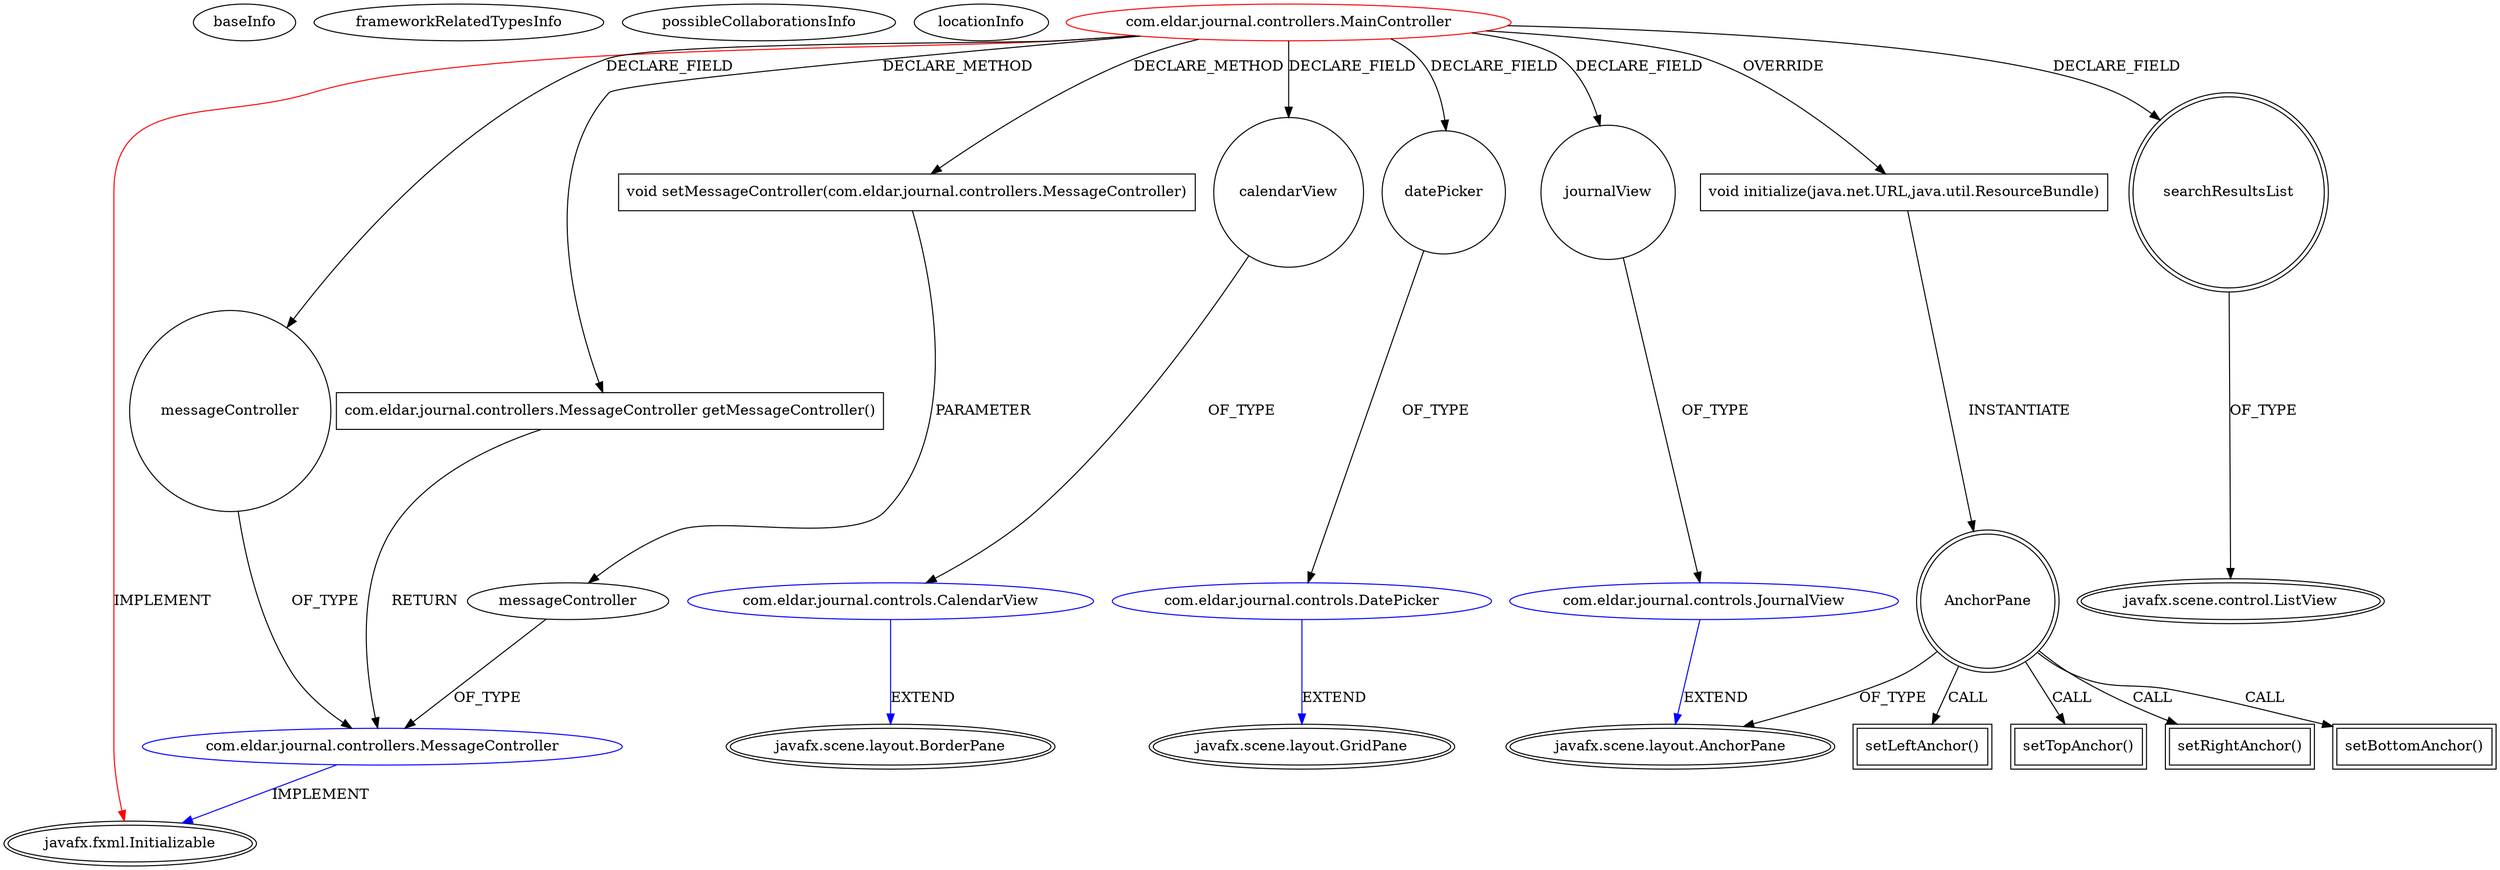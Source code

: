 digraph {
baseInfo[graphId=2597,category="extension_graph",isAnonymous=false,possibleRelation=true]
frameworkRelatedTypesInfo[0="javafx.fxml.Initializable"]
possibleCollaborationsInfo[0="2597~CLIENT_METHOD_DECLARATION-PARAMETER_DECLARATION-CLIENT_METHOD_DECLARATION-RETURN_TYPE-FIELD_DECLARATION-~javafx.fxml.Initializable ~javafx.fxml.Initializable ~false~false",1="2597~FIELD_DECLARATION-~javafx.fxml.Initializable ~javafx.scene.layout.AnchorPane ~false~false",2="2597~FIELD_DECLARATION-~javafx.fxml.Initializable ~javafx.scene.layout.GridPane ~false~false",3="2597~FIELD_DECLARATION-~javafx.fxml.Initializable ~javafx.scene.layout.BorderPane ~false~false"]
locationInfo[projectName="eaglestorm-EldarJournal",filePath="/eaglestorm-EldarJournal/EldarJournal-master/src/com/eldar/journal/controllers/MainController.java",contextSignature="MainController",graphId="2597"]
0[label="com.eldar.journal.controllers.MainController",vertexType="ROOT_CLIENT_CLASS_DECLARATION",isFrameworkType=false,color=red]
1[label="javafx.fxml.Initializable",vertexType="FRAMEWORK_INTERFACE_TYPE",isFrameworkType=true,peripheries=2]
2[label="calendarView",vertexType="FIELD_DECLARATION",isFrameworkType=false,shape=circle]
3[label="com.eldar.journal.controls.CalendarView",vertexType="REFERENCE_CLIENT_CLASS_DECLARATION",isFrameworkType=false,color=blue]
4[label="javafx.scene.layout.BorderPane",vertexType="FRAMEWORK_CLASS_TYPE",isFrameworkType=true,peripheries=2]
5[label="datePicker",vertexType="FIELD_DECLARATION",isFrameworkType=false,shape=circle]
6[label="com.eldar.journal.controls.DatePicker",vertexType="REFERENCE_CLIENT_CLASS_DECLARATION",isFrameworkType=false,color=blue]
7[label="javafx.scene.layout.GridPane",vertexType="FRAMEWORK_CLASS_TYPE",isFrameworkType=true,peripheries=2]
8[label="journalView",vertexType="FIELD_DECLARATION",isFrameworkType=false,shape=circle]
9[label="com.eldar.journal.controls.JournalView",vertexType="REFERENCE_CLIENT_CLASS_DECLARATION",isFrameworkType=false,color=blue]
10[label="javafx.scene.layout.AnchorPane",vertexType="FRAMEWORK_CLASS_TYPE",isFrameworkType=true,peripheries=2]
11[label="messageController",vertexType="FIELD_DECLARATION",isFrameworkType=false,shape=circle]
12[label="com.eldar.journal.controllers.MessageController",vertexType="REFERENCE_CLIENT_CLASS_DECLARATION",isFrameworkType=false,color=blue]
14[label="searchResultsList",vertexType="FIELD_DECLARATION",isFrameworkType=true,peripheries=2,shape=circle]
15[label="javafx.scene.control.ListView",vertexType="FRAMEWORK_CLASS_TYPE",isFrameworkType=true,peripheries=2]
16[label="void initialize(java.net.URL,java.util.ResourceBundle)",vertexType="OVERRIDING_METHOD_DECLARATION",isFrameworkType=false,shape=box]
17[label="AnchorPane",vertexType="VARIABLE_EXPRESION",isFrameworkType=true,peripheries=2,shape=circle]
18[label="setLeftAnchor()",vertexType="INSIDE_CALL",isFrameworkType=true,peripheries=2,shape=box]
21[label="setTopAnchor()",vertexType="INSIDE_CALL",isFrameworkType=true,peripheries=2,shape=box]
23[label="setRightAnchor()",vertexType="INSIDE_CALL",isFrameworkType=true,peripheries=2,shape=box]
25[label="setBottomAnchor()",vertexType="INSIDE_CALL",isFrameworkType=true,peripheries=2,shape=box]
57[label="com.eldar.journal.controllers.MessageController getMessageController()",vertexType="CLIENT_METHOD_DECLARATION",isFrameworkType=false,shape=box]
59[label="void setMessageController(com.eldar.journal.controllers.MessageController)",vertexType="CLIENT_METHOD_DECLARATION",isFrameworkType=false,shape=box]
60[label="messageController",vertexType="PARAMETER_DECLARATION",isFrameworkType=false]
0->1[label="IMPLEMENT",color=red]
0->2[label="DECLARE_FIELD"]
3->4[label="EXTEND",color=blue]
2->3[label="OF_TYPE"]
0->5[label="DECLARE_FIELD"]
6->7[label="EXTEND",color=blue]
5->6[label="OF_TYPE"]
0->8[label="DECLARE_FIELD"]
9->10[label="EXTEND",color=blue]
8->9[label="OF_TYPE"]
0->11[label="DECLARE_FIELD"]
12->1[label="IMPLEMENT",color=blue]
11->12[label="OF_TYPE"]
0->14[label="DECLARE_FIELD"]
14->15[label="OF_TYPE"]
0->16[label="OVERRIDE"]
16->17[label="INSTANTIATE"]
17->10[label="OF_TYPE"]
17->18[label="CALL"]
17->21[label="CALL"]
17->23[label="CALL"]
17->25[label="CALL"]
0->57[label="DECLARE_METHOD"]
57->12[label="RETURN"]
0->59[label="DECLARE_METHOD"]
60->12[label="OF_TYPE"]
59->60[label="PARAMETER"]
}
